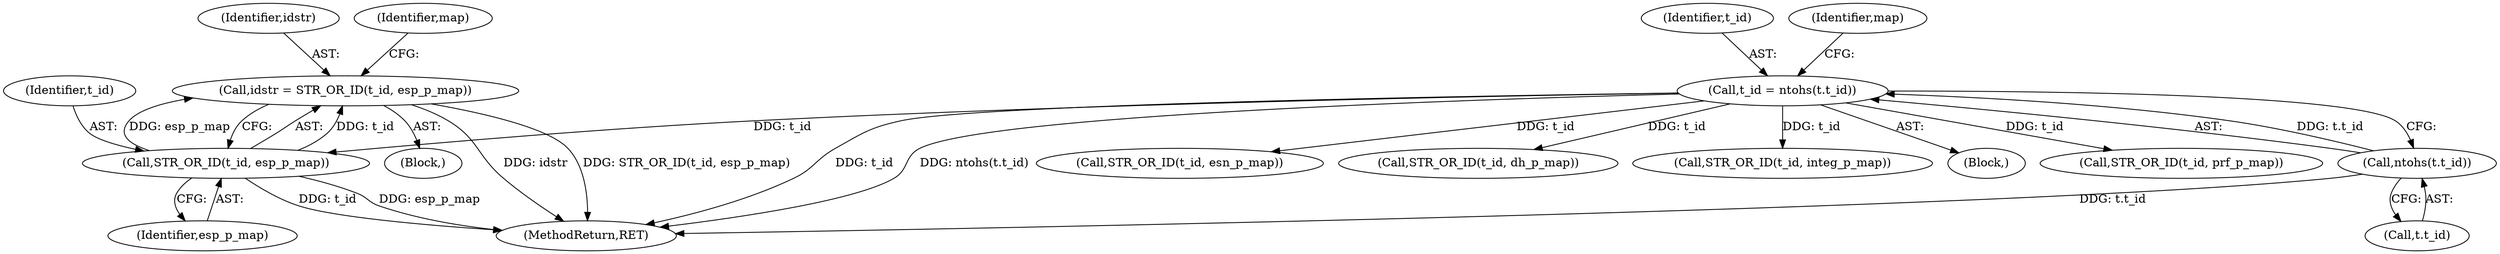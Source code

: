 digraph "0_tcpdump_e0a5a02b0fc1900a69d6c37ed0aab36fb8494e6d_3@pointer" {
"1000156" [label="(Call,idstr = STR_OR_ID(t_id, esp_p_map))"];
"1000158" [label="(Call,STR_OR_ID(t_id, esp_p_map))"];
"1000138" [label="(Call,t_id = ntohs(t.t_id))"];
"1000140" [label="(Call,ntohs(t.t_id))"];
"1000154" [label="(Block,)"];
"1000139" [label="(Identifier,t_id)"];
"1000157" [label="(Identifier,idstr)"];
"1000198" [label="(Call,STR_OR_ID(t_id, esn_p_map))"];
"1000159" [label="(Identifier,t_id)"];
"1000140" [label="(Call,ntohs(t.t_id))"];
"1000162" [label="(Identifier,map)"];
"1000145" [label="(Identifier,map)"];
"1000141" [label="(Call,t.t_id)"];
"1000191" [label="(Call,STR_OR_ID(t_id, dh_p_map))"];
"1000184" [label="(Call,STR_OR_ID(t_id, integ_p_map))"];
"1000158" [label="(Call,STR_OR_ID(t_id, esp_p_map))"];
"1000156" [label="(Call,idstr = STR_OR_ID(t_id, esp_p_map))"];
"1000106" [label="(Block,)"];
"1000177" [label="(Call,STR_OR_ID(t_id, prf_p_map))"];
"1000138" [label="(Call,t_id = ntohs(t.t_id))"];
"1000160" [label="(Identifier,esp_p_map)"];
"1000308" [label="(MethodReturn,RET)"];
"1000156" -> "1000154"  [label="AST: "];
"1000156" -> "1000158"  [label="CFG: "];
"1000157" -> "1000156"  [label="AST: "];
"1000158" -> "1000156"  [label="AST: "];
"1000162" -> "1000156"  [label="CFG: "];
"1000156" -> "1000308"  [label="DDG: idstr"];
"1000156" -> "1000308"  [label="DDG: STR_OR_ID(t_id, esp_p_map)"];
"1000158" -> "1000156"  [label="DDG: t_id"];
"1000158" -> "1000156"  [label="DDG: esp_p_map"];
"1000158" -> "1000160"  [label="CFG: "];
"1000159" -> "1000158"  [label="AST: "];
"1000160" -> "1000158"  [label="AST: "];
"1000158" -> "1000308"  [label="DDG: t_id"];
"1000158" -> "1000308"  [label="DDG: esp_p_map"];
"1000138" -> "1000158"  [label="DDG: t_id"];
"1000138" -> "1000106"  [label="AST: "];
"1000138" -> "1000140"  [label="CFG: "];
"1000139" -> "1000138"  [label="AST: "];
"1000140" -> "1000138"  [label="AST: "];
"1000145" -> "1000138"  [label="CFG: "];
"1000138" -> "1000308"  [label="DDG: t_id"];
"1000138" -> "1000308"  [label="DDG: ntohs(t.t_id)"];
"1000140" -> "1000138"  [label="DDG: t.t_id"];
"1000138" -> "1000177"  [label="DDG: t_id"];
"1000138" -> "1000184"  [label="DDG: t_id"];
"1000138" -> "1000191"  [label="DDG: t_id"];
"1000138" -> "1000198"  [label="DDG: t_id"];
"1000140" -> "1000141"  [label="CFG: "];
"1000141" -> "1000140"  [label="AST: "];
"1000140" -> "1000308"  [label="DDG: t.t_id"];
}
